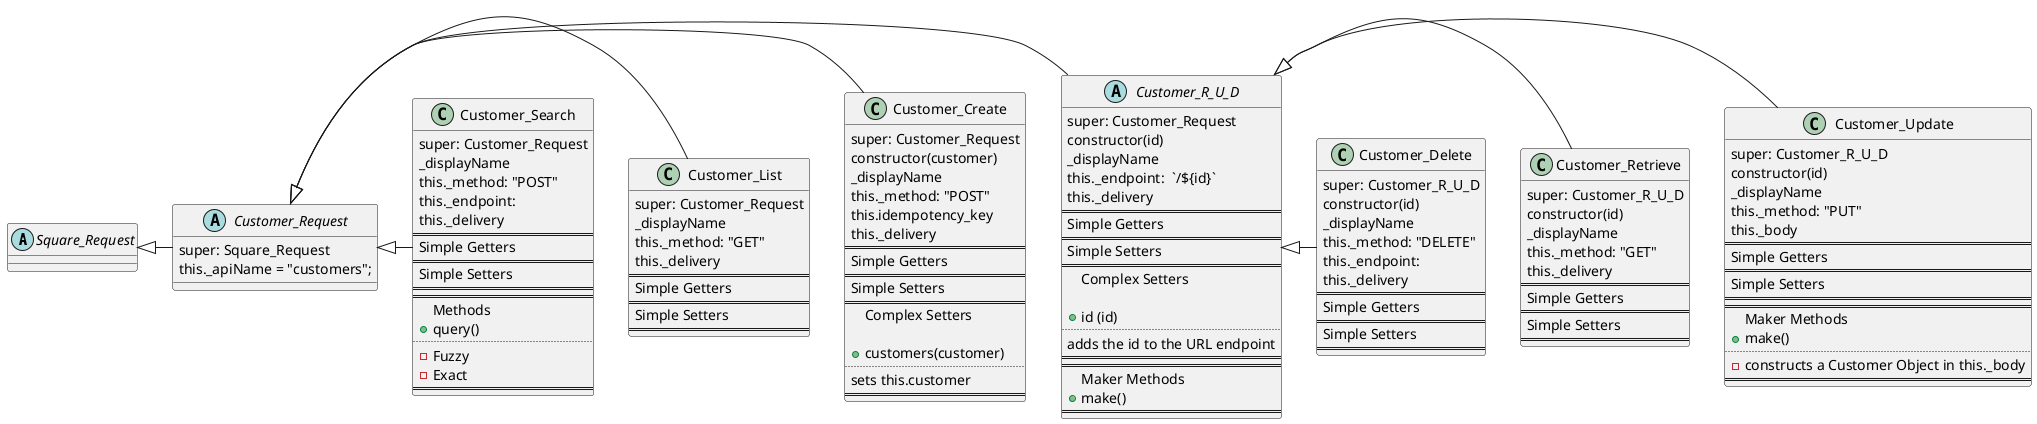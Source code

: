 @startuml
'https://plantuml.com/class-diagram

Square_Request <|- Customer_Request
Customer_Request <|- Customer_R_U_D
Customer_R_U_D <|- Customer_Update
Customer_R_U_D <|- Customer_Retrieve
Customer_R_U_D <|- Customer_Delete
Customer_Request <|- Customer_Create
Customer_Request <|- Customer_List
Customer_Request <|- Customer_Search

abstract class Square_Request {}
abstract class Customer_Request {
super: Square_Request
this._apiName = "customers";
}

abstract class Customer_R_U_D {
super: Customer_Request
constructor(id)
_displayName
this._endpoint:  `/${id}`
this._delivery
==
Simple Getters
==
Simple Setters
==
Complex Setters

+id (id)
..
adds the id to the URL endpoint
==
==
Maker Methods
+make()
==
}
class Customer_Retrieve {
super: Customer_R_U_D
constructor(id)
_displayName
this._method: "GET"
this._delivery
==
Simple Getters
==
Simple Setters
==
}
class Customer_Delete {
super: Customer_R_U_D
constructor(id)
_displayName
this._method: "DELETE"
this._endpoint:
this._delivery
==
Simple Getters
==
Simple Setters
==
}

class Customer_Create {
super: Customer_Request
constructor(customer)
_displayName
this._method: "POST"
this.idempotency_key
this._delivery
==
Simple Getters
==
Simple Setters
==
Complex Setters

+customers(customer)
..
sets this.customer
==
}
class Customer_List {
super: Customer_Request
_displayName
this._method: "GET"
this._delivery
==
Simple Getters
==
Simple Setters
==
}
class Customer_Search {
super: Customer_Request
_displayName
this._method: "POST"
this._endpoint:
this._delivery
==
Simple Getters
==
Simple Setters
==
==
Methods
+query()
..
-Fuzzy
-Exact
==
}





class Customer_Update {
super: Customer_R_U_D
constructor(id)
_displayName
this._method: "PUT"
this._body
==
Simple Getters
==
Simple Setters
==
==
Maker Methods
+make()
..
- constructs a Customer Object in this._body
==
}












@enduml